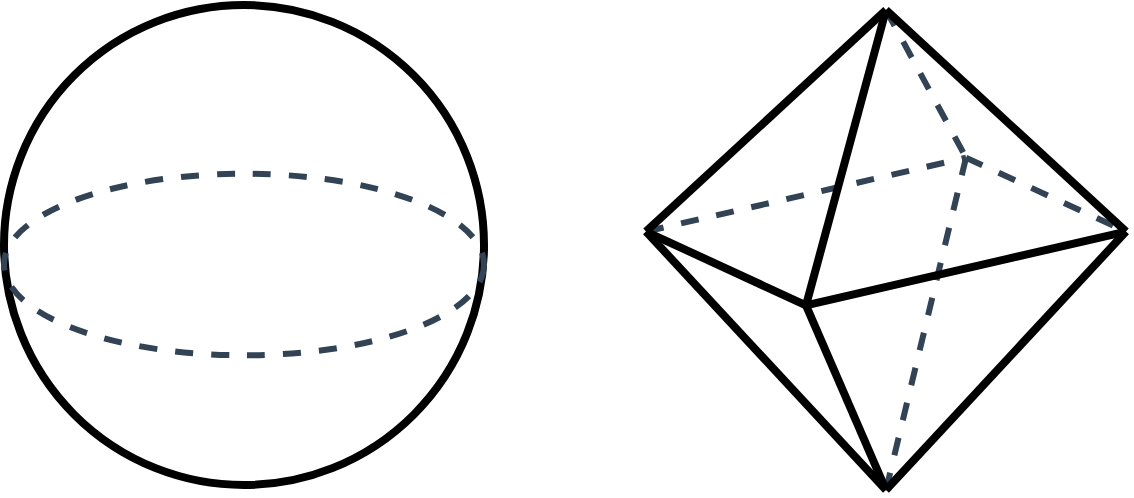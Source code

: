 <mxfile version="22.1.16" type="device">
  <diagram name="Page-1" id="01li_mm00r4YEruR1be3">
    <mxGraphModel dx="1434" dy="836" grid="1" gridSize="10" guides="1" tooltips="1" connect="1" arrows="1" fold="1" page="1" pageScale="1" pageWidth="850" pageHeight="1100" math="0" shadow="0">
      <root>
        <mxCell id="0" />
        <mxCell id="1" parent="0" />
        <mxCell id="pU6h_Y1pz7FoBkaoS4jV-14" value="" style="group" parent="1" vertex="1" connectable="0">
          <mxGeometry x="361" y="120" width="240" height="240" as="geometry" />
        </mxCell>
        <mxCell id="pU6h_Y1pz7FoBkaoS4jV-15" value="" style="endArrow=none;html=1;rounded=0;strokeWidth=3;dashed=1;fillColor=#647687;strokeColor=#314354;" parent="pU6h_Y1pz7FoBkaoS4jV-14" edge="1">
          <mxGeometry width="50" height="50" relative="1" as="geometry">
            <mxPoint y="110.769" as="sourcePoint" />
            <mxPoint x="160" y="73.846" as="targetPoint" />
          </mxGeometry>
        </mxCell>
        <mxCell id="pU6h_Y1pz7FoBkaoS4jV-16" value="" style="endArrow=none;html=1;rounded=0;strokeWidth=3;dashed=1;fillColor=#647687;strokeColor=#314354;" parent="pU6h_Y1pz7FoBkaoS4jV-14" edge="1">
          <mxGeometry width="50" height="50" relative="1" as="geometry">
            <mxPoint x="160" y="73.846" as="sourcePoint" />
            <mxPoint x="240" y="110.769" as="targetPoint" />
          </mxGeometry>
        </mxCell>
        <mxCell id="pU6h_Y1pz7FoBkaoS4jV-17" value="" style="endArrow=none;html=1;rounded=0;strokeWidth=3;dashed=1;fillColor=#647687;strokeColor=#314354;" parent="pU6h_Y1pz7FoBkaoS4jV-14" edge="1">
          <mxGeometry width="50" height="50" relative="1" as="geometry">
            <mxPoint x="160" y="73.846" as="sourcePoint" />
            <mxPoint x="120" y="240" as="targetPoint" />
          </mxGeometry>
        </mxCell>
        <mxCell id="pU6h_Y1pz7FoBkaoS4jV-18" value="" style="endArrow=none;html=1;rounded=0;strokeWidth=3;dashed=1;fillColor=#647687;strokeColor=#314354;" parent="pU6h_Y1pz7FoBkaoS4jV-14" edge="1">
          <mxGeometry width="50" height="50" relative="1" as="geometry">
            <mxPoint x="120" as="sourcePoint" />
            <mxPoint x="160" y="73.846" as="targetPoint" />
          </mxGeometry>
        </mxCell>
        <mxCell id="pU6h_Y1pz7FoBkaoS4jV-20" value="" style="group" parent="pU6h_Y1pz7FoBkaoS4jV-14" vertex="1" connectable="0">
          <mxGeometry width="240" height="240" as="geometry" />
        </mxCell>
        <mxCell id="pU6h_Y1pz7FoBkaoS4jV-21" value="" style="endArrow=none;html=1;rounded=0;strokeWidth=4;" parent="pU6h_Y1pz7FoBkaoS4jV-20" edge="1">
          <mxGeometry width="50" height="50" relative="1" as="geometry">
            <mxPoint y="110.769" as="sourcePoint" />
            <mxPoint x="80" y="147.692" as="targetPoint" />
          </mxGeometry>
        </mxCell>
        <mxCell id="pU6h_Y1pz7FoBkaoS4jV-22" value="" style="endArrow=none;html=1;rounded=0;strokeWidth=4;" parent="pU6h_Y1pz7FoBkaoS4jV-20" edge="1">
          <mxGeometry width="50" height="50" relative="1" as="geometry">
            <mxPoint x="80" y="147.692" as="sourcePoint" />
            <mxPoint x="240" y="110.769" as="targetPoint" />
          </mxGeometry>
        </mxCell>
        <mxCell id="pU6h_Y1pz7FoBkaoS4jV-23" value="" style="endArrow=none;html=1;rounded=0;strokeWidth=4;" parent="pU6h_Y1pz7FoBkaoS4jV-20" edge="1">
          <mxGeometry width="50" height="50" relative="1" as="geometry">
            <mxPoint x="80" y="147.692" as="sourcePoint" />
            <mxPoint x="120" as="targetPoint" />
          </mxGeometry>
        </mxCell>
        <mxCell id="pU6h_Y1pz7FoBkaoS4jV-24" value="" style="endArrow=none;html=1;rounded=0;strokeWidth=4;" parent="pU6h_Y1pz7FoBkaoS4jV-20" edge="1">
          <mxGeometry width="50" height="50" relative="1" as="geometry">
            <mxPoint x="120" as="sourcePoint" />
            <mxPoint x="240" y="110.769" as="targetPoint" />
          </mxGeometry>
        </mxCell>
        <mxCell id="pU6h_Y1pz7FoBkaoS4jV-25" value="" style="endArrow=none;html=1;rounded=0;strokeWidth=4;" parent="pU6h_Y1pz7FoBkaoS4jV-20" edge="1">
          <mxGeometry width="50" height="50" relative="1" as="geometry">
            <mxPoint x="120" as="sourcePoint" />
            <mxPoint y="110.769" as="targetPoint" />
          </mxGeometry>
        </mxCell>
        <mxCell id="pU6h_Y1pz7FoBkaoS4jV-26" value="" style="endArrow=none;html=1;rounded=0;strokeWidth=4;" parent="pU6h_Y1pz7FoBkaoS4jV-20" edge="1">
          <mxGeometry width="50" height="50" relative="1" as="geometry">
            <mxPoint x="80" y="147.692" as="sourcePoint" />
            <mxPoint x="120" y="240" as="targetPoint" />
          </mxGeometry>
        </mxCell>
        <mxCell id="pU6h_Y1pz7FoBkaoS4jV-27" value="" style="endArrow=none;html=1;rounded=0;strokeWidth=4;" parent="pU6h_Y1pz7FoBkaoS4jV-20" edge="1">
          <mxGeometry width="50" height="50" relative="1" as="geometry">
            <mxPoint y="110.769" as="sourcePoint" />
            <mxPoint x="120" y="240" as="targetPoint" />
          </mxGeometry>
        </mxCell>
        <mxCell id="pU6h_Y1pz7FoBkaoS4jV-28" value="" style="endArrow=none;html=1;rounded=0;strokeWidth=4;" parent="pU6h_Y1pz7FoBkaoS4jV-20" edge="1">
          <mxGeometry width="50" height="50" relative="1" as="geometry">
            <mxPoint x="120" y="240" as="sourcePoint" />
            <mxPoint x="240" y="110.769" as="targetPoint" />
          </mxGeometry>
        </mxCell>
        <mxCell id="9iwt6xBbgafhpdAKofuA-3" value="" style="group" vertex="1" connectable="0" parent="1">
          <mxGeometry x="40" y="117.5" width="240" height="245" as="geometry" />
        </mxCell>
        <mxCell id="9iwt6xBbgafhpdAKofuA-1" value="" style="ellipse;whiteSpace=wrap;html=1;aspect=fixed;fillColor=default;strokeWidth=4;" vertex="1" parent="9iwt6xBbgafhpdAKofuA-3">
          <mxGeometry width="240" height="240" as="geometry" />
        </mxCell>
        <mxCell id="9iwt6xBbgafhpdAKofuA-2" value="" style="ellipse;whiteSpace=wrap;html=1;dashed=1;fillColor=none;strokeWidth=3;fontColor=#ffffff;strokeColor=#314354;" vertex="1" parent="9iwt6xBbgafhpdAKofuA-3">
          <mxGeometry y="84.389" width="240" height="90.741" as="geometry" />
        </mxCell>
      </root>
    </mxGraphModel>
  </diagram>
</mxfile>
